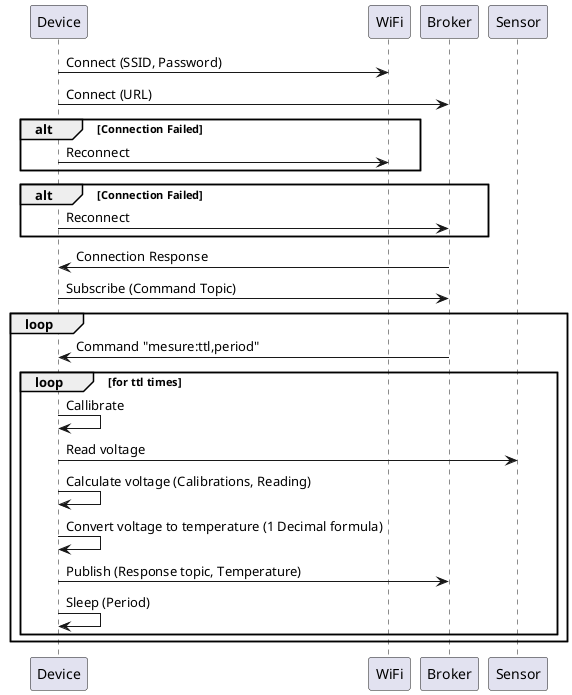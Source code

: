 @startuml
Device -> WiFi: Connect (SSID, Password)
Device -> Broker: Connect (URL)

alt Connection Failed
    Device -> WiFi: Reconnect
end

alt Connection Failed
    Device -> Broker: Reconnect
end

Broker -> Device: Connection Response
Device -> Broker: Subscribe (Command Topic)

loop
  Broker -> Device: Command "mesure:ttl,period"

  loop for ttl times
    Device -> Device: Callibrate
    Device -> Sensor: Read voltage
    Device -> Device: Calculate voltage (Calibrations, Reading)
    Device -> Device: Convert voltage to temperature (1 Decimal formula)
    Device -> Broker: Publish (Response topic, Temperature)
    Device -> Device: Sleep (Period)
  end
end
@enduml